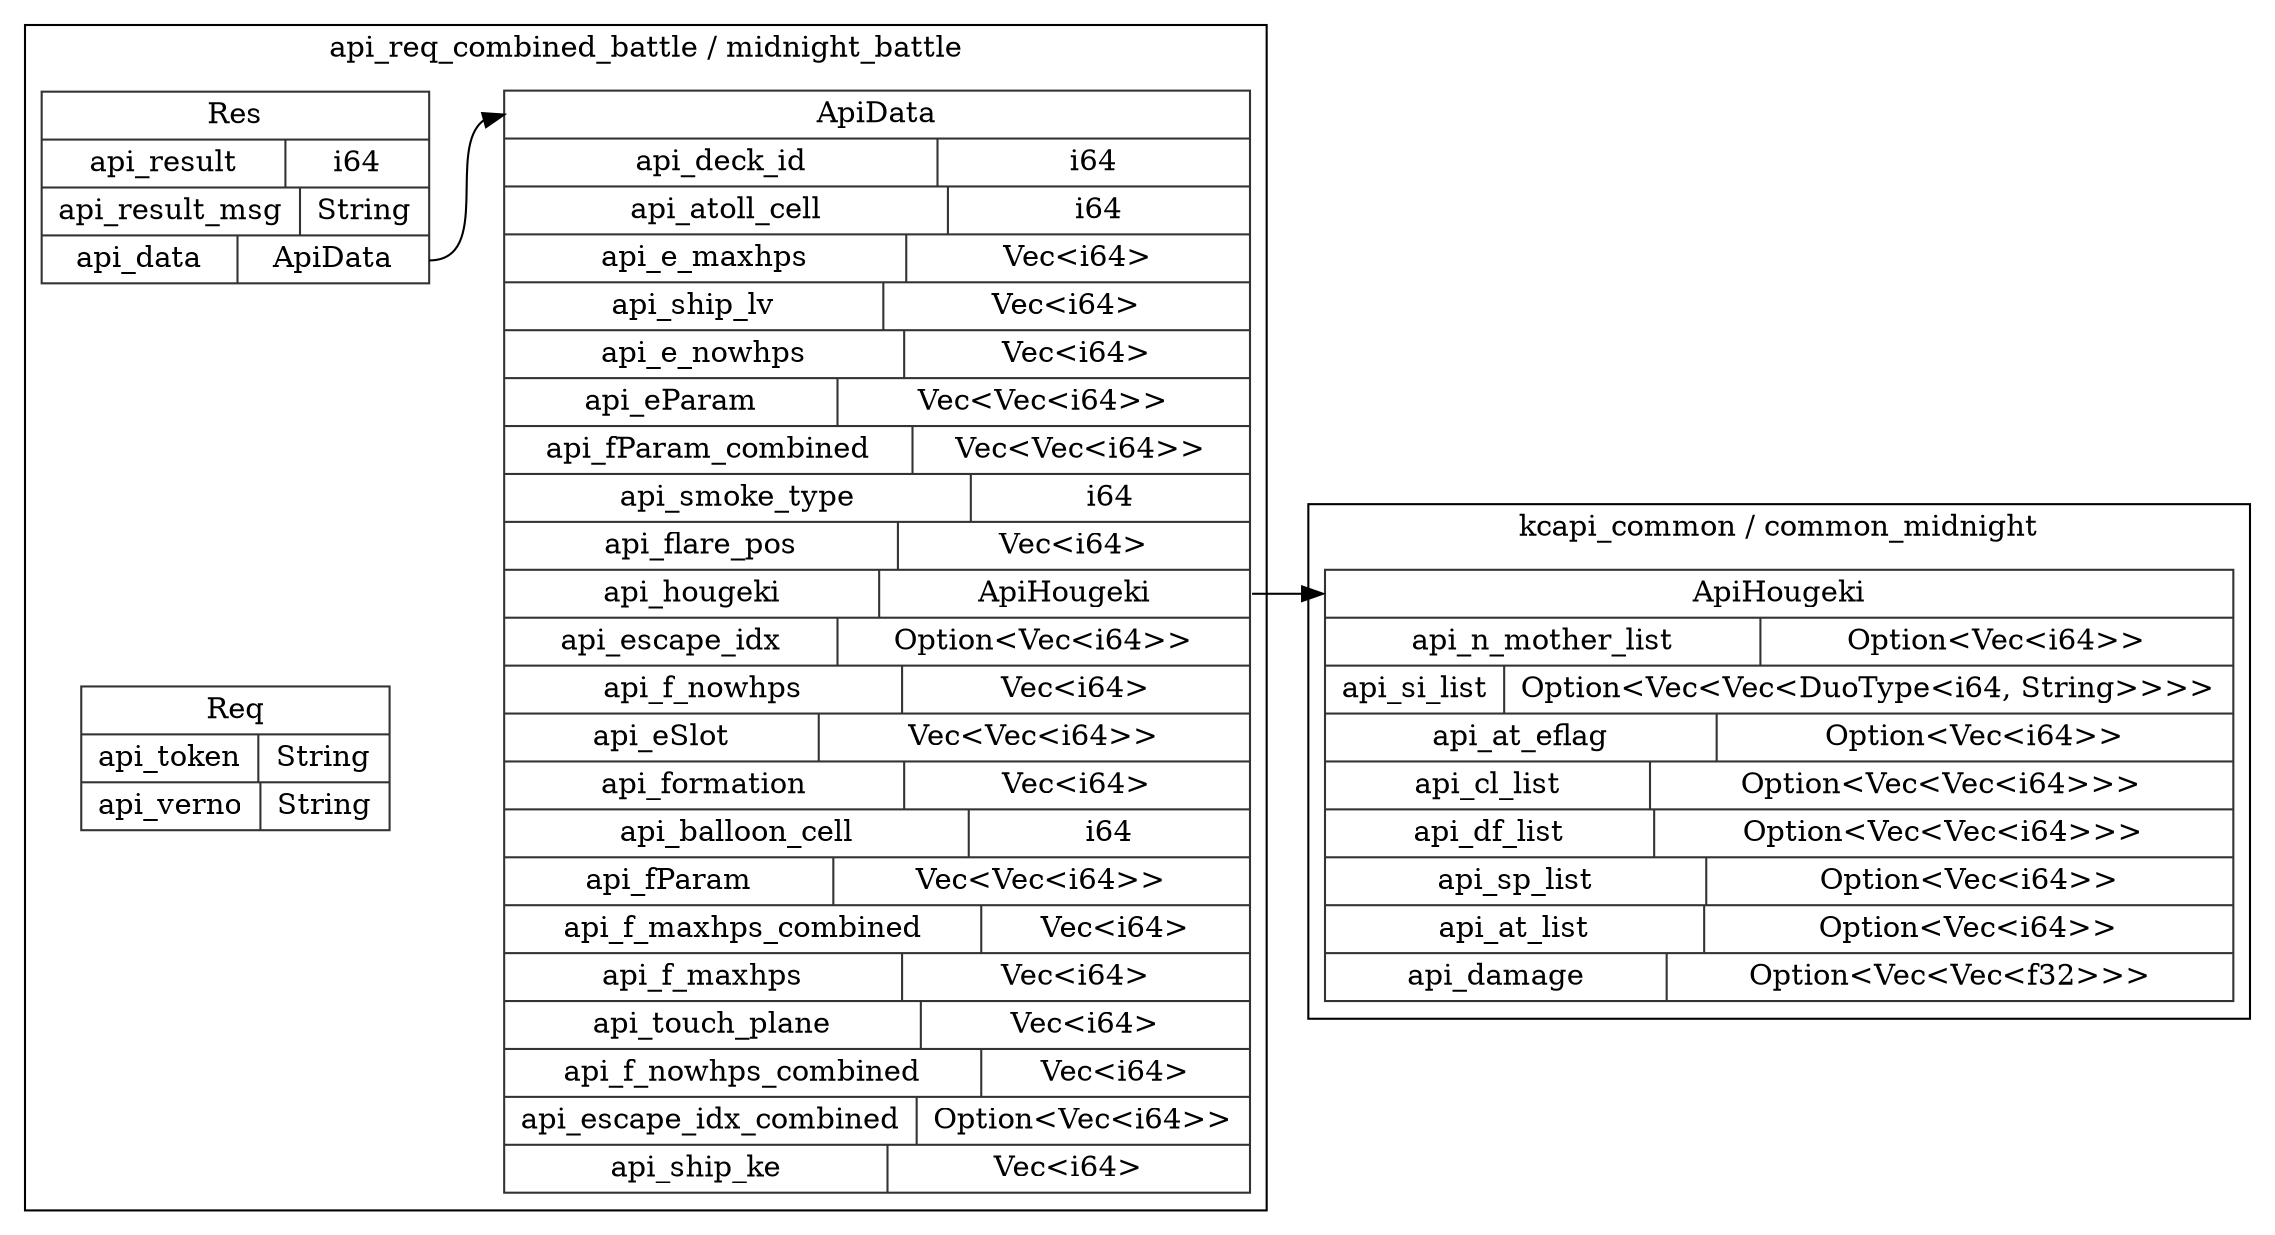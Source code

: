 digraph {
  rankdir=LR;
  subgraph cluster_0 {
    label="api_req_combined_battle / midnight_battle";
    node [style="filled", color=white, style="solid", color=gray20];
    api_req_combined_battle__midnight_battle__Res [label="<Res> Res  | { api_result | <api_result> i64 } | { api_result_msg | <api_result_msg> String } | { api_data | <api_data> ApiData }", shape=record];
    api_req_combined_battle__midnight_battle__ApiData;
    api_req_combined_battle__midnight_battle__Res:api_data:e -> api_req_combined_battle__midnight_battle__ApiData:ApiData:w;
    api_req_combined_battle__midnight_battle__Req [label="<Req> Req  | { api_token | <api_token> String } | { api_verno | <api_verno> String }", shape=record];
    api_req_combined_battle__midnight_battle__ApiData [label="<ApiData> ApiData  | { api_deck_id | <api_deck_id> i64 } | { api_atoll_cell | <api_atoll_cell> i64 } | { api_e_maxhps | <api_e_maxhps> Vec\<i64\> } | { api_ship_lv | <api_ship_lv> Vec\<i64\> } | { api_e_nowhps | <api_e_nowhps> Vec\<i64\> } | { api_eParam | <api_eParam> Vec\<Vec\<i64\>\> } | { api_fParam_combined | <api_fParam_combined> Vec\<Vec\<i64\>\> } | { api_smoke_type | <api_smoke_type> i64 } | { api_flare_pos | <api_flare_pos> Vec\<i64\> } | { api_hougeki | <api_hougeki> ApiHougeki } | { api_escape_idx | <api_escape_idx> Option\<Vec\<i64\>\> } | { api_f_nowhps | <api_f_nowhps> Vec\<i64\> } | { api_eSlot | <api_eSlot> Vec\<Vec\<i64\>\> } | { api_formation | <api_formation> Vec\<i64\> } | { api_balloon_cell | <api_balloon_cell> i64 } | { api_fParam | <api_fParam> Vec\<Vec\<i64\>\> } | { api_f_maxhps_combined | <api_f_maxhps_combined> Vec\<i64\> } | { api_f_maxhps | <api_f_maxhps> Vec\<i64\> } | { api_touch_plane | <api_touch_plane> Vec\<i64\> } | { api_f_nowhps_combined | <api_f_nowhps_combined> Vec\<i64\> } | { api_escape_idx_combined | <api_escape_idx_combined> Option\<Vec\<i64\>\> } | { api_ship_ke | <api_ship_ke> Vec\<i64\> }", shape=record];
  }
  subgraph cluster_1 {
    label="kcapi_common / common_midnight";
    node [style="filled", color=white, style="solid", color=gray20];
    kcapi_common__common_midnight__ApiHougeki [label="<ApiHougeki> ApiHougeki  | { api_n_mother_list | <api_n_mother_list> Option\<Vec\<i64\>\> } | { api_si_list | <api_si_list> Option\<Vec\<Vec\<DuoType\<i64, String\>\>\>\> } | { api_at_eflag | <api_at_eflag> Option\<Vec\<i64\>\> } | { api_cl_list | <api_cl_list> Option\<Vec\<Vec\<i64\>\>\> } | { api_df_list | <api_df_list> Option\<Vec\<Vec\<i64\>\>\> } | { api_sp_list | <api_sp_list> Option\<Vec\<i64\>\> } | { api_at_list | <api_at_list> Option\<Vec\<i64\>\> } | { api_damage | <api_damage> Option\<Vec\<Vec\<f32\>\>\> }", shape=record];
  }
  api_req_combined_battle__midnight_battle__ApiData:api_hougeki:e -> kcapi_common__common_midnight__ApiHougeki:ApiHougeki:w;
}
